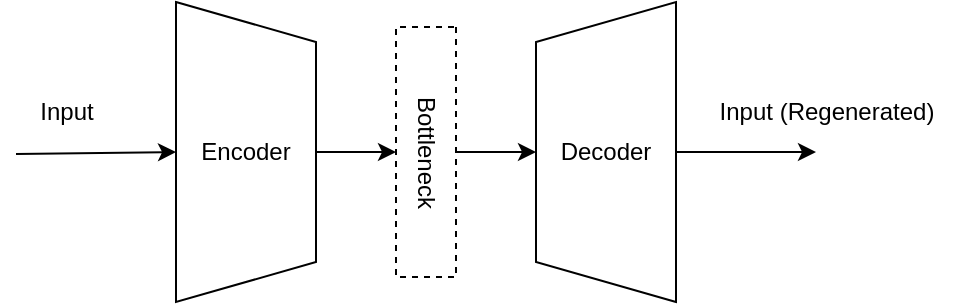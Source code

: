 <mxfile version="26.2.15">
  <diagram name="Page-1" id="UQaCfj54jc94A5Y10e6g">
    <mxGraphModel dx="1372" dy="848" grid="1" gridSize="10" guides="1" tooltips="1" connect="1" arrows="1" fold="1" page="1" pageScale="1" pageWidth="850" pageHeight="1100" math="0" shadow="0">
      <root>
        <mxCell id="0" />
        <mxCell id="1" parent="0" />
        <mxCell id="v02ObK2hPlTc_XBsD6I4-18" value="" style="edgeStyle=orthogonalEdgeStyle;rounded=0;orthogonalLoop=1;jettySize=auto;html=1;" edge="1" parent="1" source="v02ObK2hPlTc_XBsD6I4-1" target="v02ObK2hPlTc_XBsD6I4-2">
          <mxGeometry relative="1" as="geometry" />
        </mxCell>
        <mxCell id="v02ObK2hPlTc_XBsD6I4-1" value="Encoder" style="shape=trapezoid;perimeter=trapezoidPerimeter;whiteSpace=wrap;html=1;fixedSize=1;direction=south;" vertex="1" parent="1">
          <mxGeometry x="140" y="30" width="70" height="150" as="geometry" />
        </mxCell>
        <mxCell id="v02ObK2hPlTc_XBsD6I4-2" value="" style="rounded=0;whiteSpace=wrap;html=1;direction=south;dashed=1;" vertex="1" parent="1">
          <mxGeometry x="250" y="42.5" width="30" height="125" as="geometry" />
        </mxCell>
        <mxCell id="v02ObK2hPlTc_XBsD6I4-4" value="Decoder" style="shape=trapezoid;perimeter=trapezoidPerimeter;whiteSpace=wrap;html=1;fixedSize=1;direction=north;" vertex="1" parent="1">
          <mxGeometry x="320" y="30" width="70" height="150" as="geometry" />
        </mxCell>
        <mxCell id="v02ObK2hPlTc_XBsD6I4-13" value="" style="endArrow=classic;html=1;rounded=0;exitX=0.5;exitY=0;exitDx=0;exitDy=0;entryX=0.5;entryY=0;entryDx=0;entryDy=0;" edge="1" parent="1" source="v02ObK2hPlTc_XBsD6I4-20" target="v02ObK2hPlTc_XBsD6I4-4">
          <mxGeometry width="50" height="50" relative="1" as="geometry">
            <mxPoint x="560" y="480" as="sourcePoint" />
            <mxPoint x="610" y="430" as="targetPoint" />
          </mxGeometry>
        </mxCell>
        <mxCell id="v02ObK2hPlTc_XBsD6I4-14" value="" style="endArrow=classic;html=1;rounded=0;entryX=0.5;entryY=1;entryDx=0;entryDy=0;exitX=0;exitY=1.2;exitDx=0;exitDy=0;exitPerimeter=0;" edge="1" parent="1" source="v02ObK2hPlTc_XBsD6I4-17" target="v02ObK2hPlTc_XBsD6I4-1">
          <mxGeometry width="50" height="50" relative="1" as="geometry">
            <mxPoint x="60" y="110" as="sourcePoint" />
            <mxPoint x="140.98" y="110.05" as="targetPoint" />
          </mxGeometry>
        </mxCell>
        <mxCell id="v02ObK2hPlTc_XBsD6I4-15" value="" style="endArrow=classic;html=1;rounded=0;exitX=0.5;exitY=1;exitDx=0;exitDy=0;" edge="1" parent="1" source="v02ObK2hPlTc_XBsD6I4-4">
          <mxGeometry width="50" height="50" relative="1" as="geometry">
            <mxPoint x="560" y="480" as="sourcePoint" />
            <mxPoint x="460" y="105" as="targetPoint" />
          </mxGeometry>
        </mxCell>
        <mxCell id="v02ObK2hPlTc_XBsD6I4-17" value="Input" style="text;html=1;align=center;verticalAlign=middle;resizable=0;points=[];autosize=1;strokeColor=none;fillColor=none;" vertex="1" parent="1">
          <mxGeometry x="60" y="70" width="50" height="30" as="geometry" />
        </mxCell>
        <mxCell id="v02ObK2hPlTc_XBsD6I4-19" value="Input (Regenerated)" style="text;html=1;align=center;verticalAlign=middle;resizable=0;points=[];autosize=1;strokeColor=none;fillColor=none;" vertex="1" parent="1">
          <mxGeometry x="400" y="70" width="130" height="30" as="geometry" />
        </mxCell>
        <mxCell id="v02ObK2hPlTc_XBsD6I4-22" value="" style="endArrow=classic;html=1;rounded=0;exitX=0.5;exitY=0;exitDx=0;exitDy=0;entryX=0.5;entryY=0;entryDx=0;entryDy=0;" edge="1" parent="1" source="v02ObK2hPlTc_XBsD6I4-2" target="v02ObK2hPlTc_XBsD6I4-20">
          <mxGeometry width="50" height="50" relative="1" as="geometry">
            <mxPoint x="280" y="105" as="sourcePoint" />
            <mxPoint x="320" y="105" as="targetPoint" />
          </mxGeometry>
        </mxCell>
        <mxCell id="v02ObK2hPlTc_XBsD6I4-20" value="Bottleneck" style="text;html=1;align=center;verticalAlign=middle;resizable=0;points=[];autosize=1;strokeColor=none;fillColor=none;rotation=90;" vertex="1" parent="1">
          <mxGeometry x="225" y="90" width="80" height="30" as="geometry" />
        </mxCell>
      </root>
    </mxGraphModel>
  </diagram>
</mxfile>
